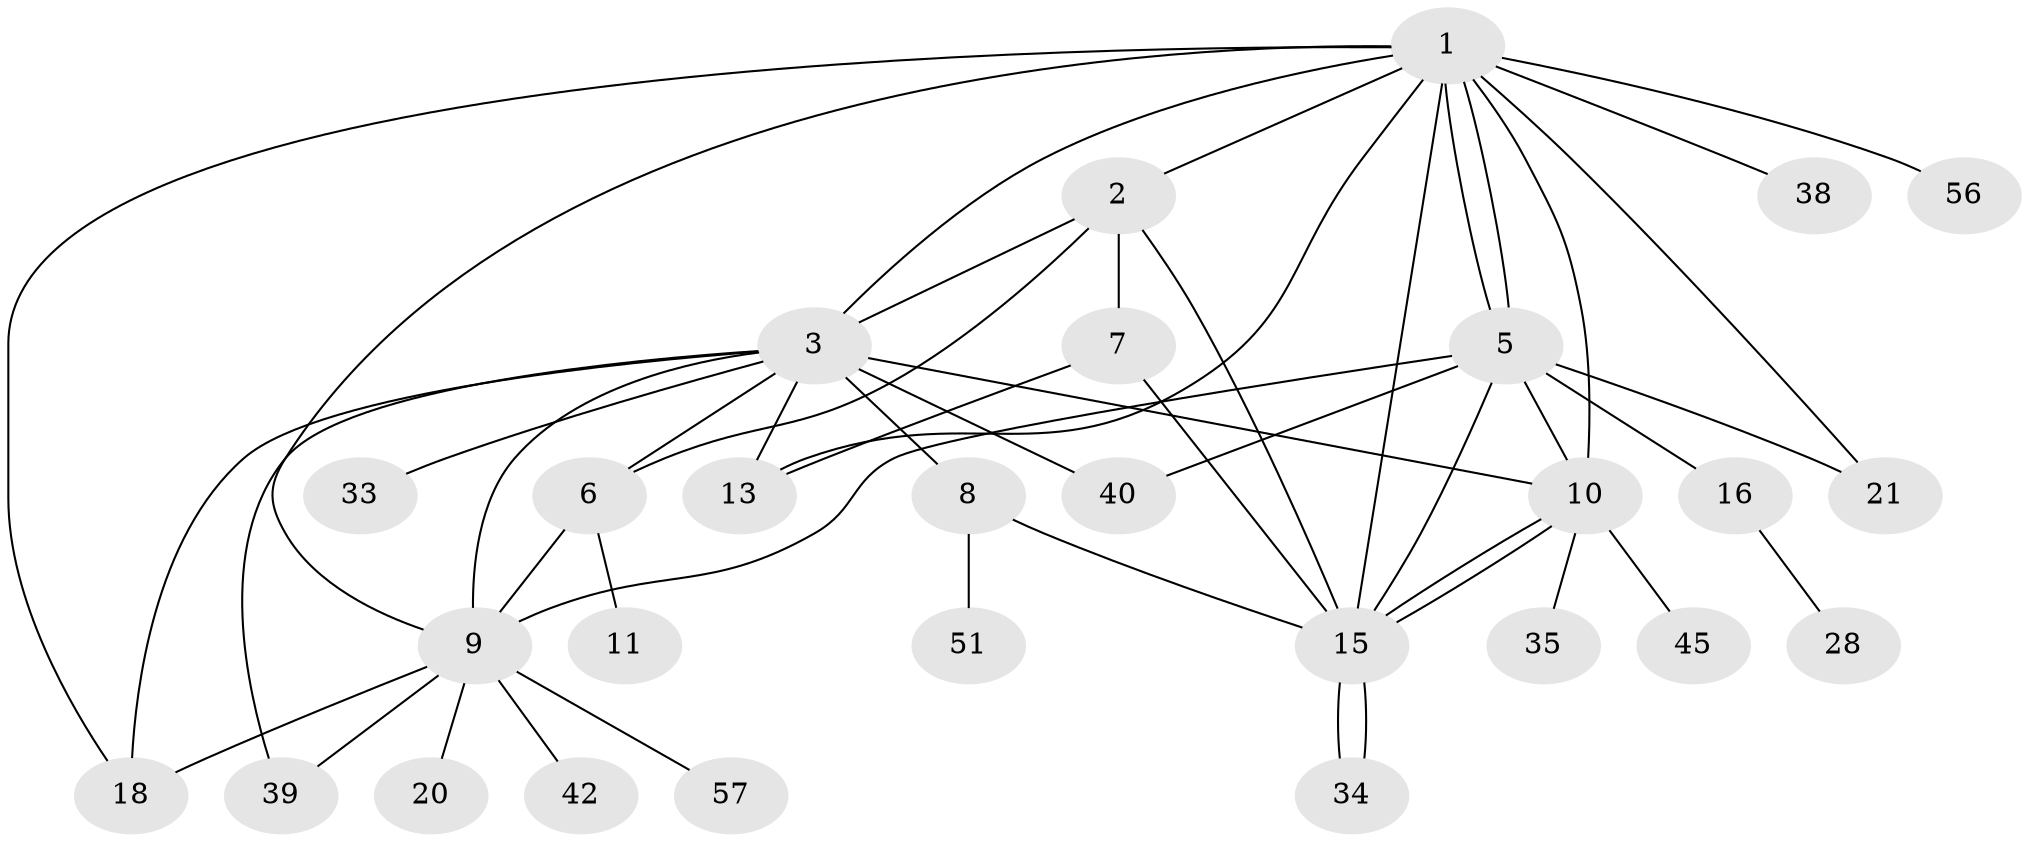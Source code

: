 // original degree distribution, {15: 0.017543859649122806, 6: 0.03508771929824561, 5: 0.07017543859649122, 12: 0.017543859649122806, 3: 0.15789473684210525, 4: 0.07017543859649122, 7: 0.017543859649122806, 8: 0.017543859649122806, 1: 0.42105263157894735, 9: 0.017543859649122806, 2: 0.15789473684210525}
// Generated by graph-tools (version 1.1) at 2025/14/03/09/25 04:14:26]
// undirected, 28 vertices, 49 edges
graph export_dot {
graph [start="1"]
  node [color=gray90,style=filled];
  1 [super="+12"];
  2;
  3 [super="+4+19+23"];
  5 [super="+14+55"];
  6 [super="+54"];
  7;
  8 [super="+29"];
  9 [super="+17"];
  10 [super="+36+22+26+44"];
  11;
  13 [super="+41"];
  15 [super="+31+27+50"];
  16;
  18 [super="+25"];
  20;
  21 [super="+24"];
  28;
  33;
  34;
  35 [super="+43"];
  38;
  39;
  40 [super="+47"];
  42;
  45;
  51;
  56;
  57;
  1 -- 2;
  1 -- 5;
  1 -- 5;
  1 -- 10 [weight=2];
  1 -- 13;
  1 -- 18;
  1 -- 21;
  1 -- 38;
  1 -- 56;
  1 -- 3 [weight=2];
  1 -- 15;
  1 -- 9;
  2 -- 3;
  2 -- 6;
  2 -- 7;
  2 -- 15 [weight=2];
  3 -- 8;
  3 -- 39;
  3 -- 33;
  3 -- 6;
  3 -- 40;
  3 -- 9;
  3 -- 10;
  3 -- 13;
  3 -- 18;
  5 -- 9 [weight=2];
  5 -- 16;
  5 -- 21;
  5 -- 40;
  5 -- 15;
  5 -- 10;
  6 -- 9;
  6 -- 11;
  7 -- 13;
  7 -- 15;
  8 -- 51;
  8 -- 15;
  9 -- 39;
  9 -- 42;
  9 -- 57;
  9 -- 20;
  9 -- 18;
  10 -- 15;
  10 -- 15;
  10 -- 45;
  10 -- 35 [weight=2];
  15 -- 34;
  15 -- 34;
  16 -- 28;
}
